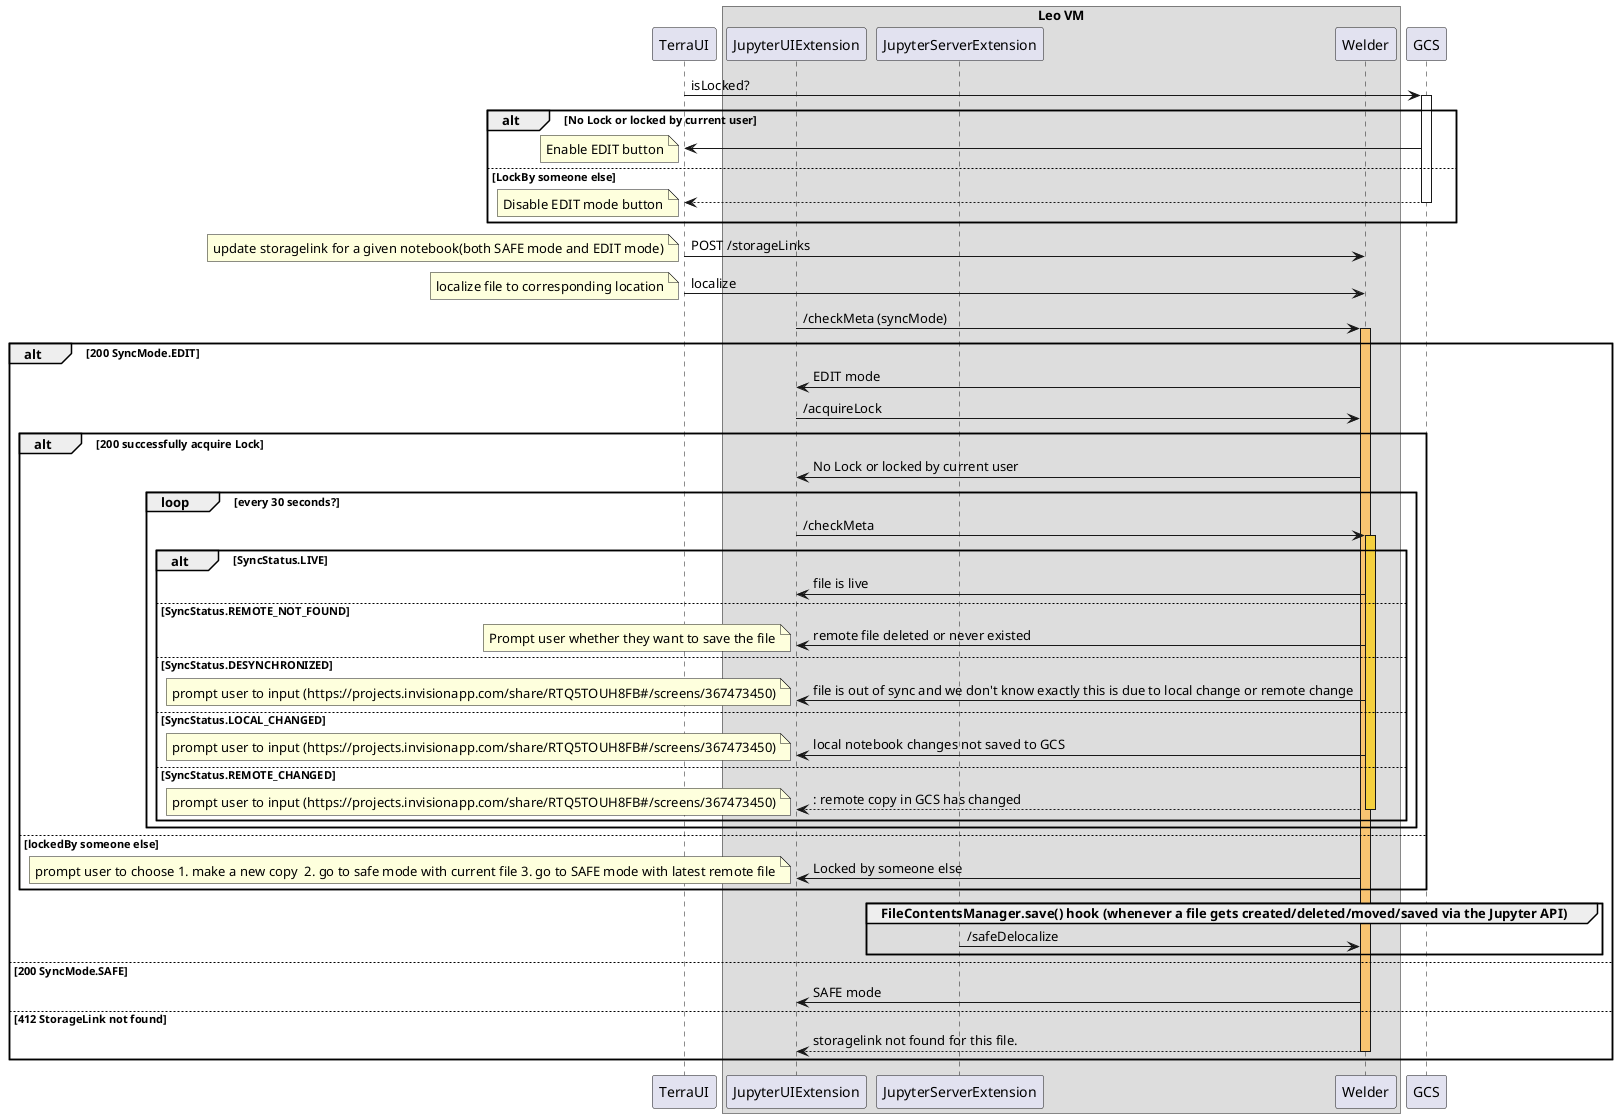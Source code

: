 @startuml
participant TerraUI
box "Leo VM"
    participant JupyterUIExtension
    participant JupyterServerExtension
    participant Welder
end box
participant GCS

TerraUI -> GCS ++: isLocked?
alt No Lock or locked by current user
    GCS -> TerraUI:
    note left: Enable EDIT button
else LockBy someone else
    return
    note left: Disable EDIT mode button
end
TerraUI -> Welder: POST /storageLinks
note left: update storagelink for a given notebook(both SAFE mode and EDIT mode)
TerraUI -> Welder: localize
note left: localize file to corresponding location

JupyterUIExtension -> Welder ++ #F8C471: /checkMeta (syncMode)
alt 200 SyncMode.EDIT
    Welder -> JupyterUIExtension: EDIT mode
    JupyterUIExtension -> Welder: /acquireLock

    alt 200 successfully acquire Lock
        Welder -> JupyterUIExtension: No Lock or locked by current user
        loop every 30 seconds?
            JupyterUIExtension -> Welder ++ #F4D03F: /checkMeta
            alt SyncStatus.LIVE
                Welder -> JupyterUIExtension: file is live
            else SyncStatus.REMOTE_NOT_FOUND
                Welder -> JupyterUIExtension: remote file deleted or never existed
                note left: Prompt user whether they want to save the file
            else SyncStatus.DESYNCHRONIZED
                Welder -> JupyterUIExtension: file is out of sync and we don't know exactly this is due to local change or remote change
                note left: prompt user to input (https://projects.invisionapp.com/share/RTQ5TOUH8FB#/screens/367473450)
            else SyncStatus.LOCAL_CHANGED
                Welder -> JupyterUIExtension: local notebook changes not saved to GCS
                note left: prompt user to input (https://projects.invisionapp.com/share/RTQ5TOUH8FB#/screens/367473450)
            else SyncStatus.REMOTE_CHANGED
               return: remote copy in GCS has changed
                note left: prompt user to input (https://projects.invisionapp.com/share/RTQ5TOUH8FB#/screens/367473450)
            end
        end
    else lockedBy someone else
        Welder -> JupyterUIExtension: Locked by someone else
        note left: prompt user to choose 1. make a new copy  2. go to safe mode with current file 3. go to SAFE mode with latest remote file
    end
    group FileContentsManager.save() hook (whenever a file gets created/deleted/moved/saved via the Jupyter API)
        JupyterServerExtension -> Welder: /safeDelocalize
    end
else 200 SyncMode.SAFE
    Welder -> JupyterUIExtension: SAFE mode
else 412 StorageLink not found
    return storagelink not found for this file.
end
@enduml